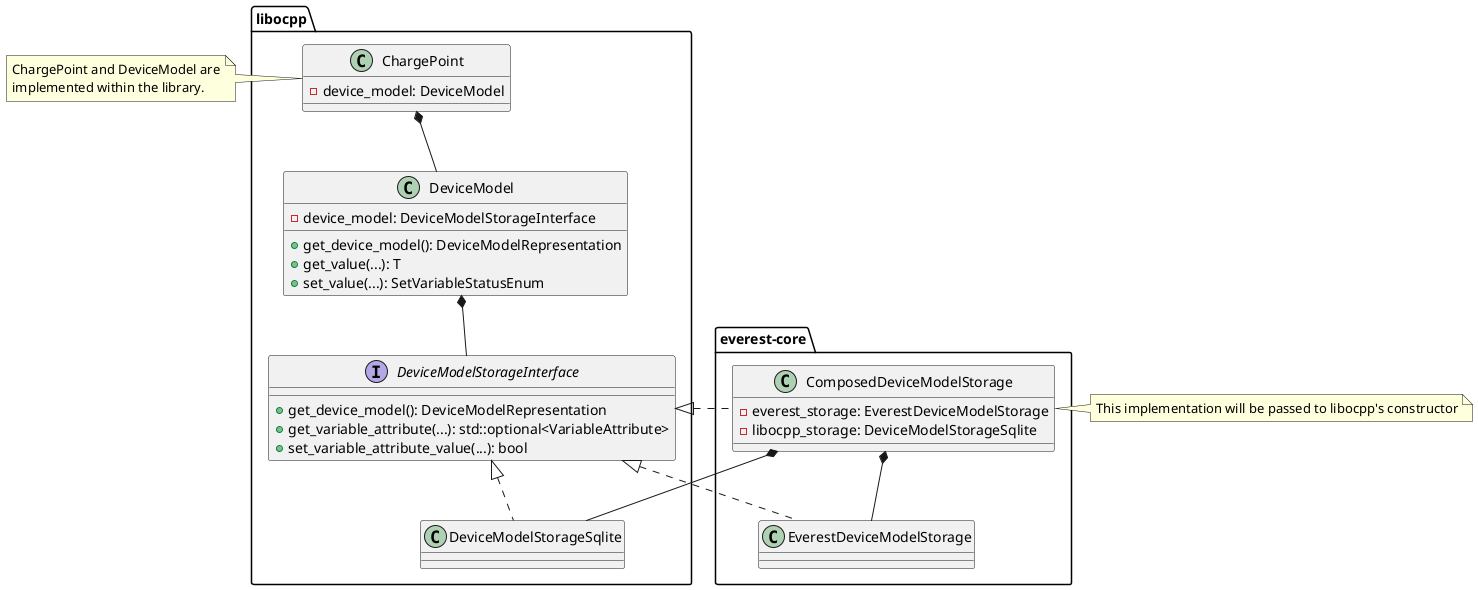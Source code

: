 @startuml

package libocpp {

class ChargePoint {
  - device_model: DeviceModel
}

class DeviceModel {
  - device_model: DeviceModelStorageInterface
  + get_device_model(): DeviceModelRepresentation
  + get_value(...): T
  + set_value(...): SetVariableStatusEnum
}

interface DeviceModelStorageInterface {
  + get_device_model(): DeviceModelRepresentation
  + get_variable_attribute(...): std::optional<VariableAttribute>
  + set_variable_attribute_value(...): bool
}

class DeviceModelStorageSqlite implements DeviceModelStorageInterface

}

package everest-core {

class EverestDeviceModelStorage implements libocpp.DeviceModelStorageInterface
class ComposedDeviceModelStorage implements libocpp.DeviceModelStorageInterface {
    - everest_storage: EverestDeviceModelStorage
    - libocpp_storage: DeviceModelStorageSqlite
}
}

note left of ChargePoint
  ChargePoint and DeviceModel are
  implemented within the library.
end note

note right of ComposedDeviceModelStorage
    This implementation will be passed to libocpp's constructor
end note

ChargePoint *-- DeviceModel
DeviceModel *-- DeviceModelStorageInterface
ComposedDeviceModelStorage *-- EverestDeviceModelStorage
ComposedDeviceModelStorage *-- DeviceModelStorageSqlite

@enduml
